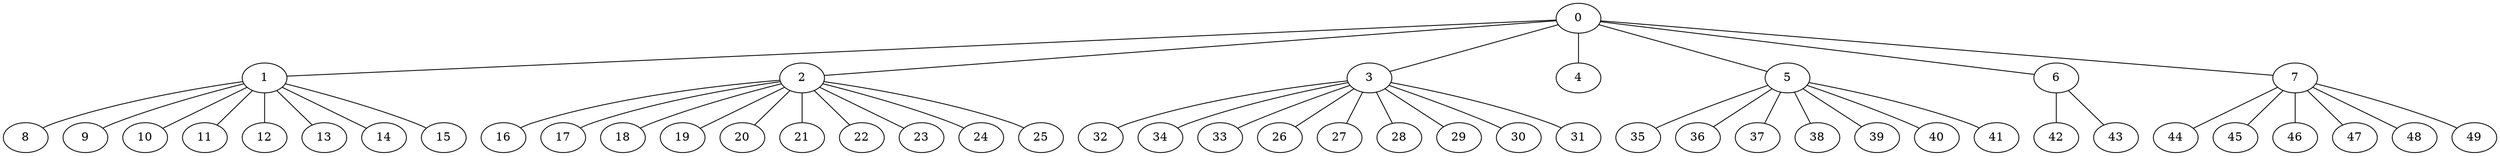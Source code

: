 
graph graphname {
    0 -- 1
0 -- 2
0 -- 3
0 -- 4
0 -- 5
0 -- 6
0 -- 7
1 -- 8
1 -- 9
1 -- 10
1 -- 11
1 -- 12
1 -- 13
1 -- 14
1 -- 15
2 -- 16
2 -- 17
2 -- 18
2 -- 19
2 -- 20
2 -- 21
2 -- 22
2 -- 23
2 -- 24
2 -- 25
3 -- 32
3 -- 34
3 -- 33
3 -- 26
3 -- 27
3 -- 28
3 -- 29
3 -- 30
3 -- 31
5 -- 35
5 -- 36
5 -- 37
5 -- 38
5 -- 39
5 -- 40
5 -- 41
6 -- 42
6 -- 43
7 -- 44
7 -- 45
7 -- 46
7 -- 47
7 -- 48
7 -- 49

}
